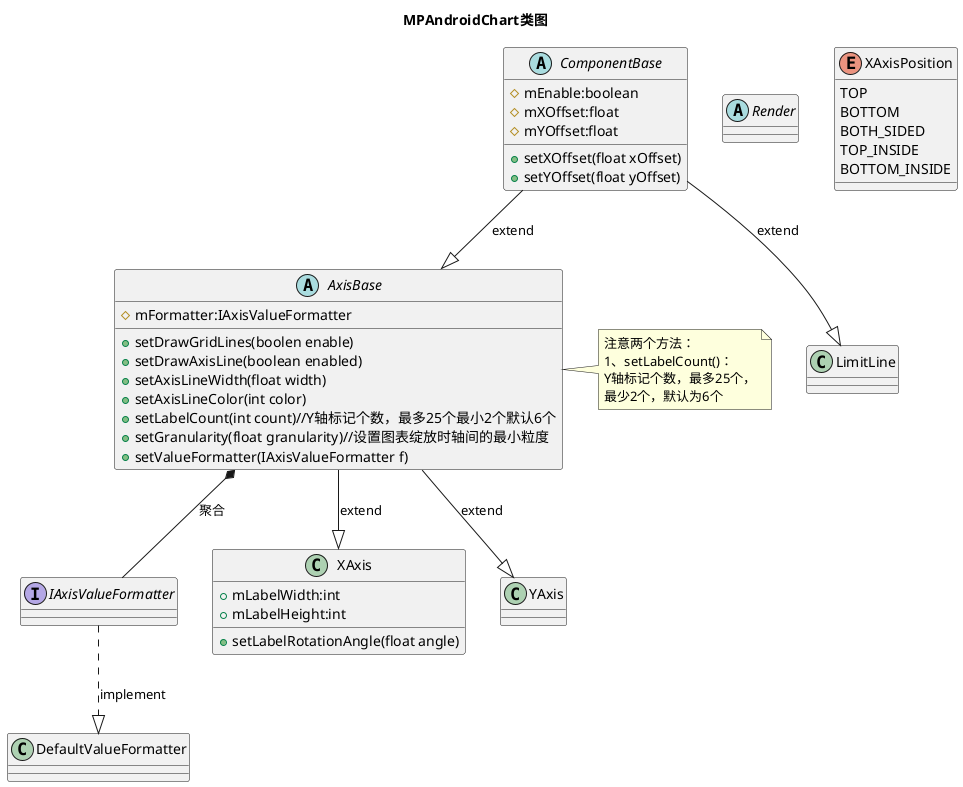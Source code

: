 @startuml
title MPAndroidChart类图
interface IAxisValueFormatter
class DefaultValueFormatter{
}
abstract Render{
}
abstract ComponentBase{
#mEnable:boolean
#mXOffset:float
#mYOffset:float
+setXOffset(float xOffset)
+setYOffset(float yOffset)
}
abstract AxisBase{
#mFormatter:IAxisValueFormatter
+setDrawGridLines(boolen enable)
+setDrawAxisLine(boolean enabled)
+setAxisLineWidth(float width)
+setAxisLineColor(int color)
+setLabelCount(int count)//Y轴标记个数，最多25个最小2个默认6个
+setGranularity(float granularity)//设置图表绽放时轴间的最小粒度
+setValueFormatter(IAxisValueFormatter f)
}
enum XAxisPosition{
TOP
BOTTOM
BOTH_SIDED
TOP_INSIDE
BOTTOM_INSIDE
}
class XAxis{
+mLabelWidth:int
+mLabelHeight:int
+setLabelRotationAngle(float angle)
}
class YAxis{
}
class LimitLine{
}
IAxisValueFormatter ..|> DefaultValueFormatter:implement

ComponentBase --|> LimitLine:extend
ComponentBase --|> AxisBase:extend
AxisBase --|> XAxis:extend
AxisBase --|> YAxis:extend
AxisBase *-- IAxisValueFormatter:聚合
note right of AxisBase : 注意两个方法：\n1、setLabelCount()：\nY轴标记个数，最多25个，\n最少2个，默认为6个

@enduml